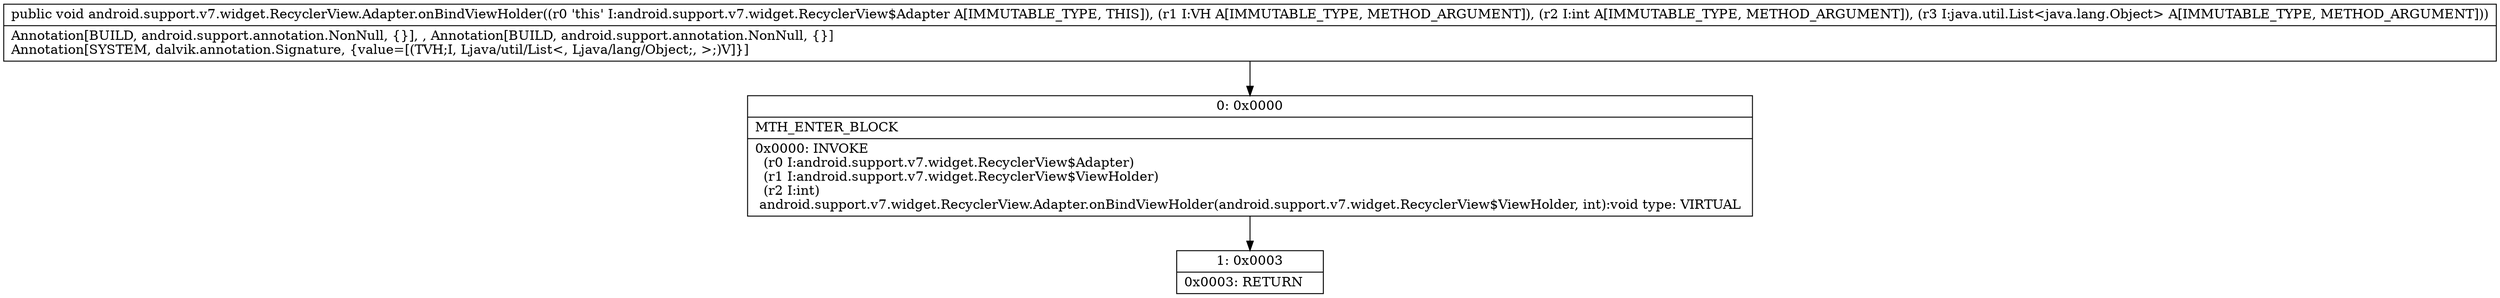 digraph "CFG forandroid.support.v7.widget.RecyclerView.Adapter.onBindViewHolder(Landroid\/support\/v7\/widget\/RecyclerView$ViewHolder;ILjava\/util\/List;)V" {
Node_0 [shape=record,label="{0\:\ 0x0000|MTH_ENTER_BLOCK\l|0x0000: INVOKE  \l  (r0 I:android.support.v7.widget.RecyclerView$Adapter)\l  (r1 I:android.support.v7.widget.RecyclerView$ViewHolder)\l  (r2 I:int)\l android.support.v7.widget.RecyclerView.Adapter.onBindViewHolder(android.support.v7.widget.RecyclerView$ViewHolder, int):void type: VIRTUAL \l}"];
Node_1 [shape=record,label="{1\:\ 0x0003|0x0003: RETURN   \l}"];
MethodNode[shape=record,label="{public void android.support.v7.widget.RecyclerView.Adapter.onBindViewHolder((r0 'this' I:android.support.v7.widget.RecyclerView$Adapter A[IMMUTABLE_TYPE, THIS]), (r1 I:VH A[IMMUTABLE_TYPE, METHOD_ARGUMENT]), (r2 I:int A[IMMUTABLE_TYPE, METHOD_ARGUMENT]), (r3 I:java.util.List\<java.lang.Object\> A[IMMUTABLE_TYPE, METHOD_ARGUMENT]))  | Annotation[BUILD, android.support.annotation.NonNull, \{\}], , Annotation[BUILD, android.support.annotation.NonNull, \{\}]\lAnnotation[SYSTEM, dalvik.annotation.Signature, \{value=[(TVH;I, Ljava\/util\/List\<, Ljava\/lang\/Object;, \>;)V]\}]\l}"];
MethodNode -> Node_0;
Node_0 -> Node_1;
}

